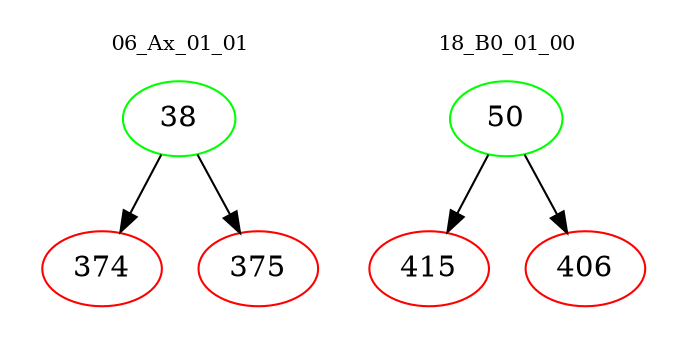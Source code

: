 digraph{
subgraph cluster_0 {
color = white
label = "06_Ax_01_01";
fontsize=10;
T0_38 [label="38", color="green"]
T0_38 -> T0_374 [color="black"]
T0_374 [label="374", color="red"]
T0_38 -> T0_375 [color="black"]
T0_375 [label="375", color="red"]
}
subgraph cluster_1 {
color = white
label = "18_B0_01_00";
fontsize=10;
T1_50 [label="50", color="green"]
T1_50 -> T1_415 [color="black"]
T1_415 [label="415", color="red"]
T1_50 -> T1_406 [color="black"]
T1_406 [label="406", color="red"]
}
}
